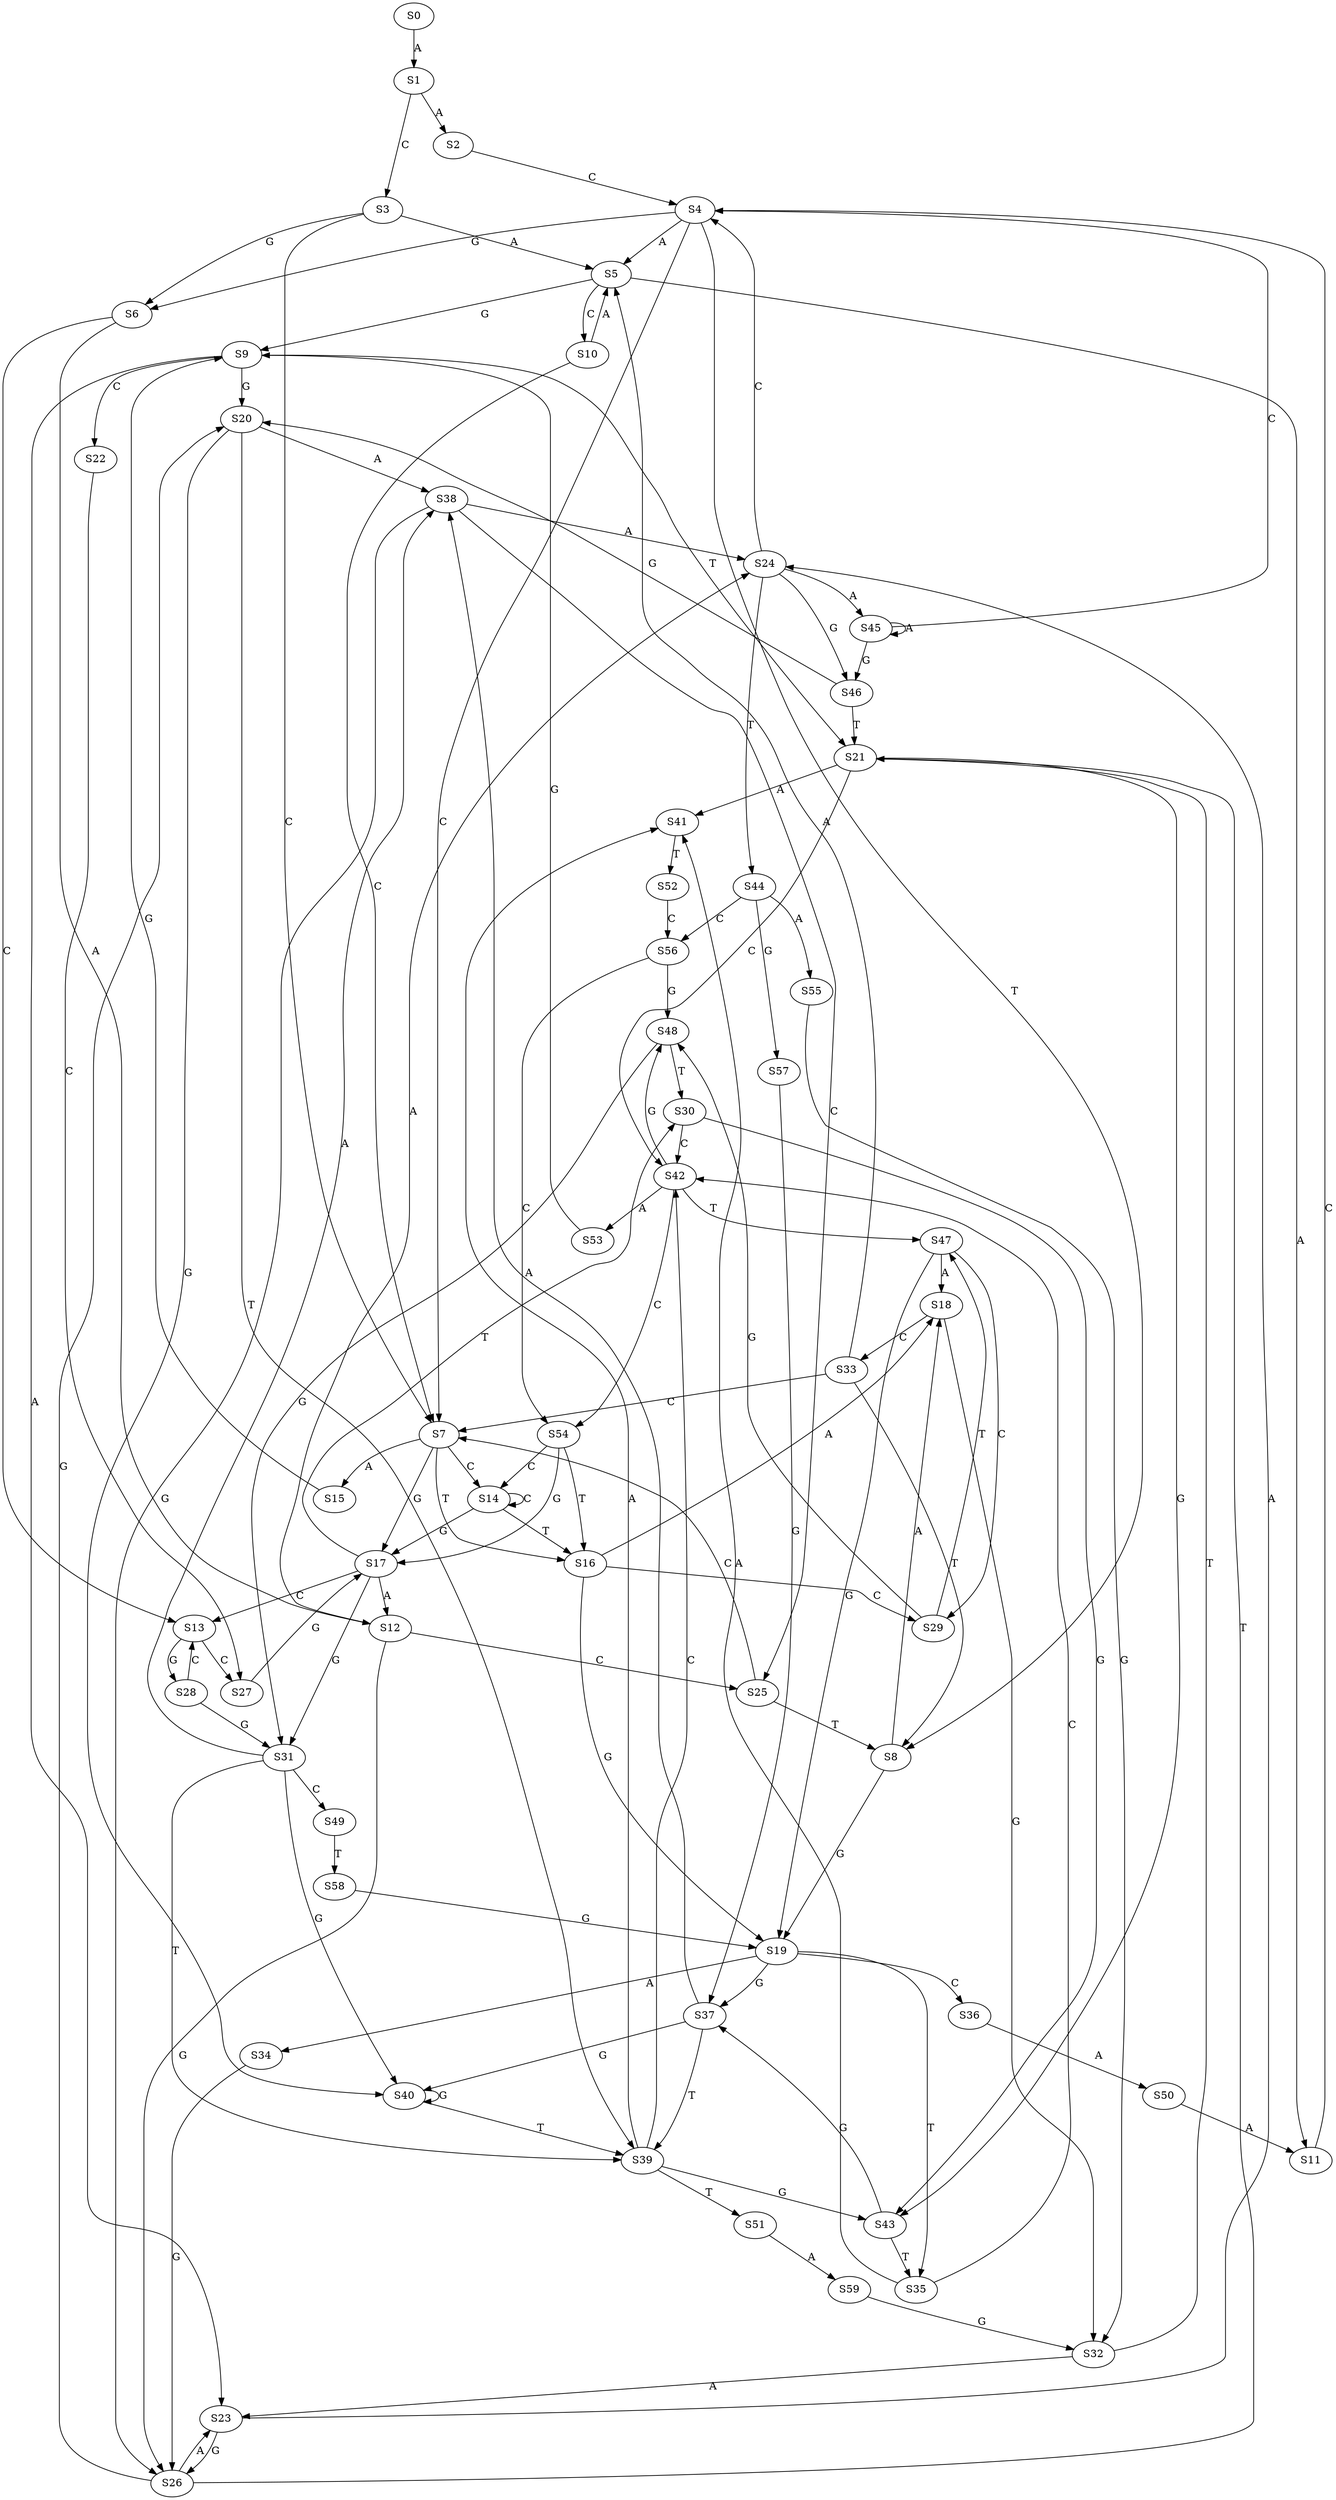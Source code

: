 strict digraph  {
	S0 -> S1 [ label = A ];
	S1 -> S2 [ label = A ];
	S1 -> S3 [ label = C ];
	S2 -> S4 [ label = C ];
	S3 -> S5 [ label = A ];
	S3 -> S6 [ label = G ];
	S3 -> S7 [ label = C ];
	S4 -> S5 [ label = A ];
	S4 -> S7 [ label = C ];
	S4 -> S6 [ label = G ];
	S4 -> S8 [ label = T ];
	S5 -> S9 [ label = G ];
	S5 -> S10 [ label = C ];
	S5 -> S11 [ label = A ];
	S6 -> S12 [ label = A ];
	S6 -> S13 [ label = C ];
	S7 -> S14 [ label = C ];
	S7 -> S15 [ label = A ];
	S7 -> S16 [ label = T ];
	S7 -> S17 [ label = G ];
	S8 -> S18 [ label = A ];
	S8 -> S19 [ label = G ];
	S9 -> S20 [ label = G ];
	S9 -> S21 [ label = T ];
	S9 -> S22 [ label = C ];
	S9 -> S23 [ label = A ];
	S10 -> S7 [ label = C ];
	S10 -> S5 [ label = A ];
	S11 -> S4 [ label = C ];
	S12 -> S24 [ label = A ];
	S12 -> S25 [ label = C ];
	S12 -> S26 [ label = G ];
	S13 -> S27 [ label = C ];
	S13 -> S28 [ label = G ];
	S14 -> S17 [ label = G ];
	S14 -> S14 [ label = C ];
	S14 -> S16 [ label = T ];
	S15 -> S9 [ label = G ];
	S16 -> S18 [ label = A ];
	S16 -> S19 [ label = G ];
	S16 -> S29 [ label = C ];
	S17 -> S12 [ label = A ];
	S17 -> S30 [ label = T ];
	S17 -> S31 [ label = G ];
	S17 -> S13 [ label = C ];
	S18 -> S32 [ label = G ];
	S18 -> S33 [ label = C ];
	S19 -> S34 [ label = A ];
	S19 -> S35 [ label = T ];
	S19 -> S36 [ label = C ];
	S19 -> S37 [ label = G ];
	S20 -> S38 [ label = A ];
	S20 -> S39 [ label = T ];
	S20 -> S40 [ label = G ];
	S21 -> S41 [ label = A ];
	S21 -> S42 [ label = C ];
	S21 -> S43 [ label = G ];
	S22 -> S27 [ label = C ];
	S23 -> S24 [ label = A ];
	S23 -> S26 [ label = G ];
	S24 -> S44 [ label = T ];
	S24 -> S4 [ label = C ];
	S24 -> S45 [ label = A ];
	S24 -> S46 [ label = G ];
	S25 -> S8 [ label = T ];
	S25 -> S7 [ label = C ];
	S26 -> S21 [ label = T ];
	S26 -> S23 [ label = A ];
	S26 -> S20 [ label = G ];
	S27 -> S17 [ label = G ];
	S28 -> S31 [ label = G ];
	S28 -> S13 [ label = C ];
	S29 -> S47 [ label = T ];
	S29 -> S48 [ label = G ];
	S30 -> S42 [ label = C ];
	S30 -> S43 [ label = G ];
	S31 -> S38 [ label = A ];
	S31 -> S40 [ label = G ];
	S31 -> S49 [ label = C ];
	S31 -> S39 [ label = T ];
	S32 -> S21 [ label = T ];
	S32 -> S23 [ label = A ];
	S33 -> S7 [ label = C ];
	S33 -> S8 [ label = T ];
	S33 -> S5 [ label = A ];
	S34 -> S26 [ label = G ];
	S35 -> S42 [ label = C ];
	S35 -> S41 [ label = A ];
	S36 -> S50 [ label = A ];
	S37 -> S39 [ label = T ];
	S37 -> S40 [ label = G ];
	S37 -> S38 [ label = A ];
	S38 -> S24 [ label = A ];
	S38 -> S25 [ label = C ];
	S38 -> S26 [ label = G ];
	S39 -> S41 [ label = A ];
	S39 -> S43 [ label = G ];
	S39 -> S42 [ label = C ];
	S39 -> S51 [ label = T ];
	S40 -> S39 [ label = T ];
	S40 -> S40 [ label = G ];
	S41 -> S52 [ label = T ];
	S42 -> S47 [ label = T ];
	S42 -> S48 [ label = G ];
	S42 -> S53 [ label = A ];
	S42 -> S54 [ label = C ];
	S43 -> S35 [ label = T ];
	S43 -> S37 [ label = G ];
	S44 -> S55 [ label = A ];
	S44 -> S56 [ label = C ];
	S44 -> S57 [ label = G ];
	S45 -> S46 [ label = G ];
	S45 -> S4 [ label = C ];
	S45 -> S45 [ label = A ];
	S46 -> S21 [ label = T ];
	S46 -> S20 [ label = G ];
	S47 -> S19 [ label = G ];
	S47 -> S29 [ label = C ];
	S47 -> S18 [ label = A ];
	S48 -> S31 [ label = G ];
	S48 -> S30 [ label = T ];
	S49 -> S58 [ label = T ];
	S50 -> S11 [ label = A ];
	S51 -> S59 [ label = A ];
	S52 -> S56 [ label = C ];
	S53 -> S9 [ label = G ];
	S54 -> S14 [ label = C ];
	S54 -> S16 [ label = T ];
	S54 -> S17 [ label = G ];
	S55 -> S32 [ label = G ];
	S56 -> S54 [ label = C ];
	S56 -> S48 [ label = G ];
	S57 -> S37 [ label = G ];
	S58 -> S19 [ label = G ];
	S59 -> S32 [ label = G ];
}
